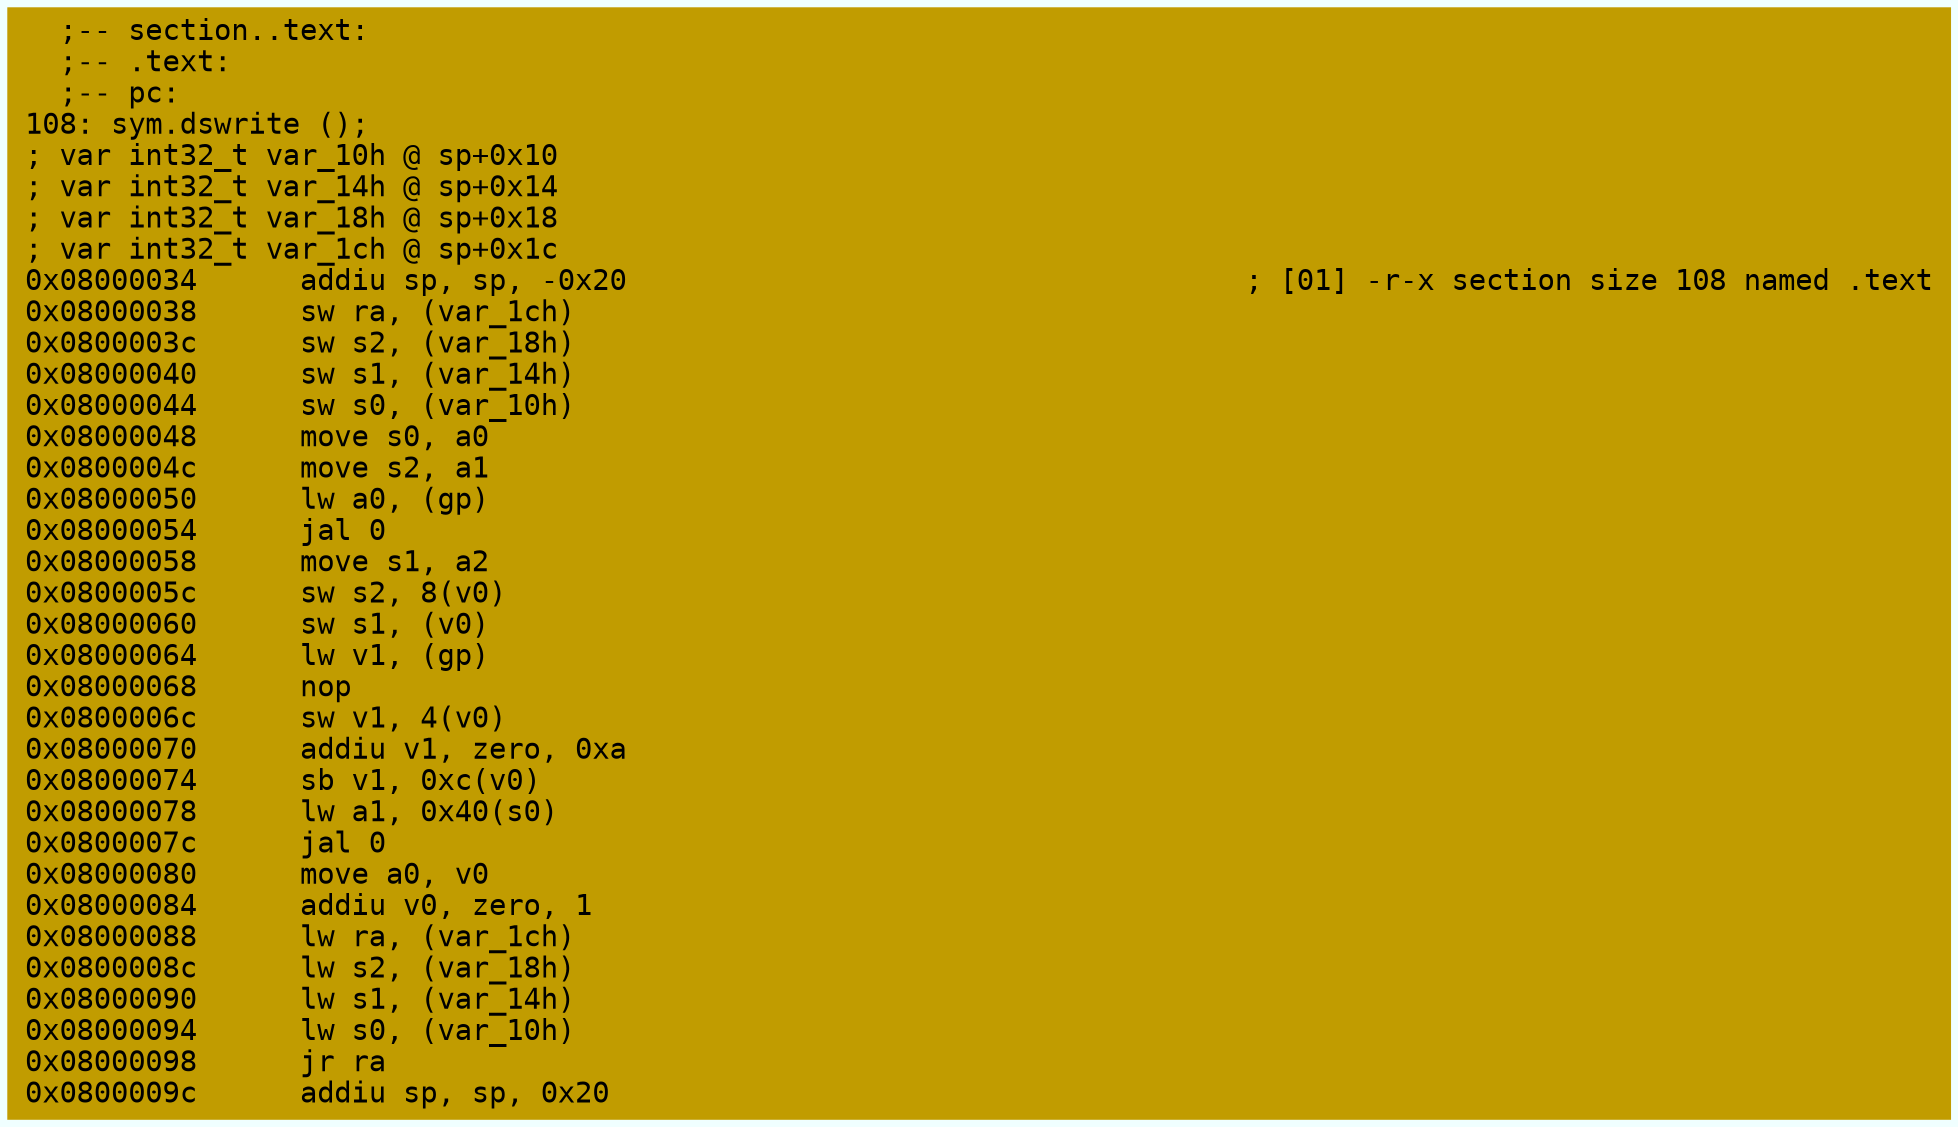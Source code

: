digraph code {
	graph [bgcolor=azure fontsize=8 fontname="Courier" splines="ortho"];
	node [fillcolor=gray style=filled shape=box];
	edge [arrowhead="normal"];
	"0x08000034" [URL="sym.dswrite/0x08000034", fillcolor="#c19c00",color="#c19c00", fontname="Courier",label="  ;-- section..text:\l  ;-- .text:\l  ;-- pc:\l108: sym.dswrite ();\l; var int32_t var_10h @ sp+0x10\l; var int32_t var_14h @ sp+0x14\l; var int32_t var_18h @ sp+0x18\l; var int32_t var_1ch @ sp+0x1c\l0x08000034      addiu sp, sp, -0x20                                    ; [01] -r-x section size 108 named .text\l0x08000038      sw ra, (var_1ch)\l0x0800003c      sw s2, (var_18h)\l0x08000040      sw s1, (var_14h)\l0x08000044      sw s0, (var_10h)\l0x08000048      move s0, a0\l0x0800004c      move s2, a1\l0x08000050      lw a0, (gp)\l0x08000054      jal 0\l0x08000058      move s1, a2\l0x0800005c      sw s2, 8(v0)\l0x08000060      sw s1, (v0)\l0x08000064      lw v1, (gp)\l0x08000068      nop\l0x0800006c      sw v1, 4(v0)\l0x08000070      addiu v1, zero, 0xa\l0x08000074      sb v1, 0xc(v0)\l0x08000078      lw a1, 0x40(s0)\l0x0800007c      jal 0\l0x08000080      move a0, v0\l0x08000084      addiu v0, zero, 1\l0x08000088      lw ra, (var_1ch)\l0x0800008c      lw s2, (var_18h)\l0x08000090      lw s1, (var_14h)\l0x08000094      lw s0, (var_10h)\l0x08000098      jr ra\l0x0800009c      addiu sp, sp, 0x20\l"]
}
